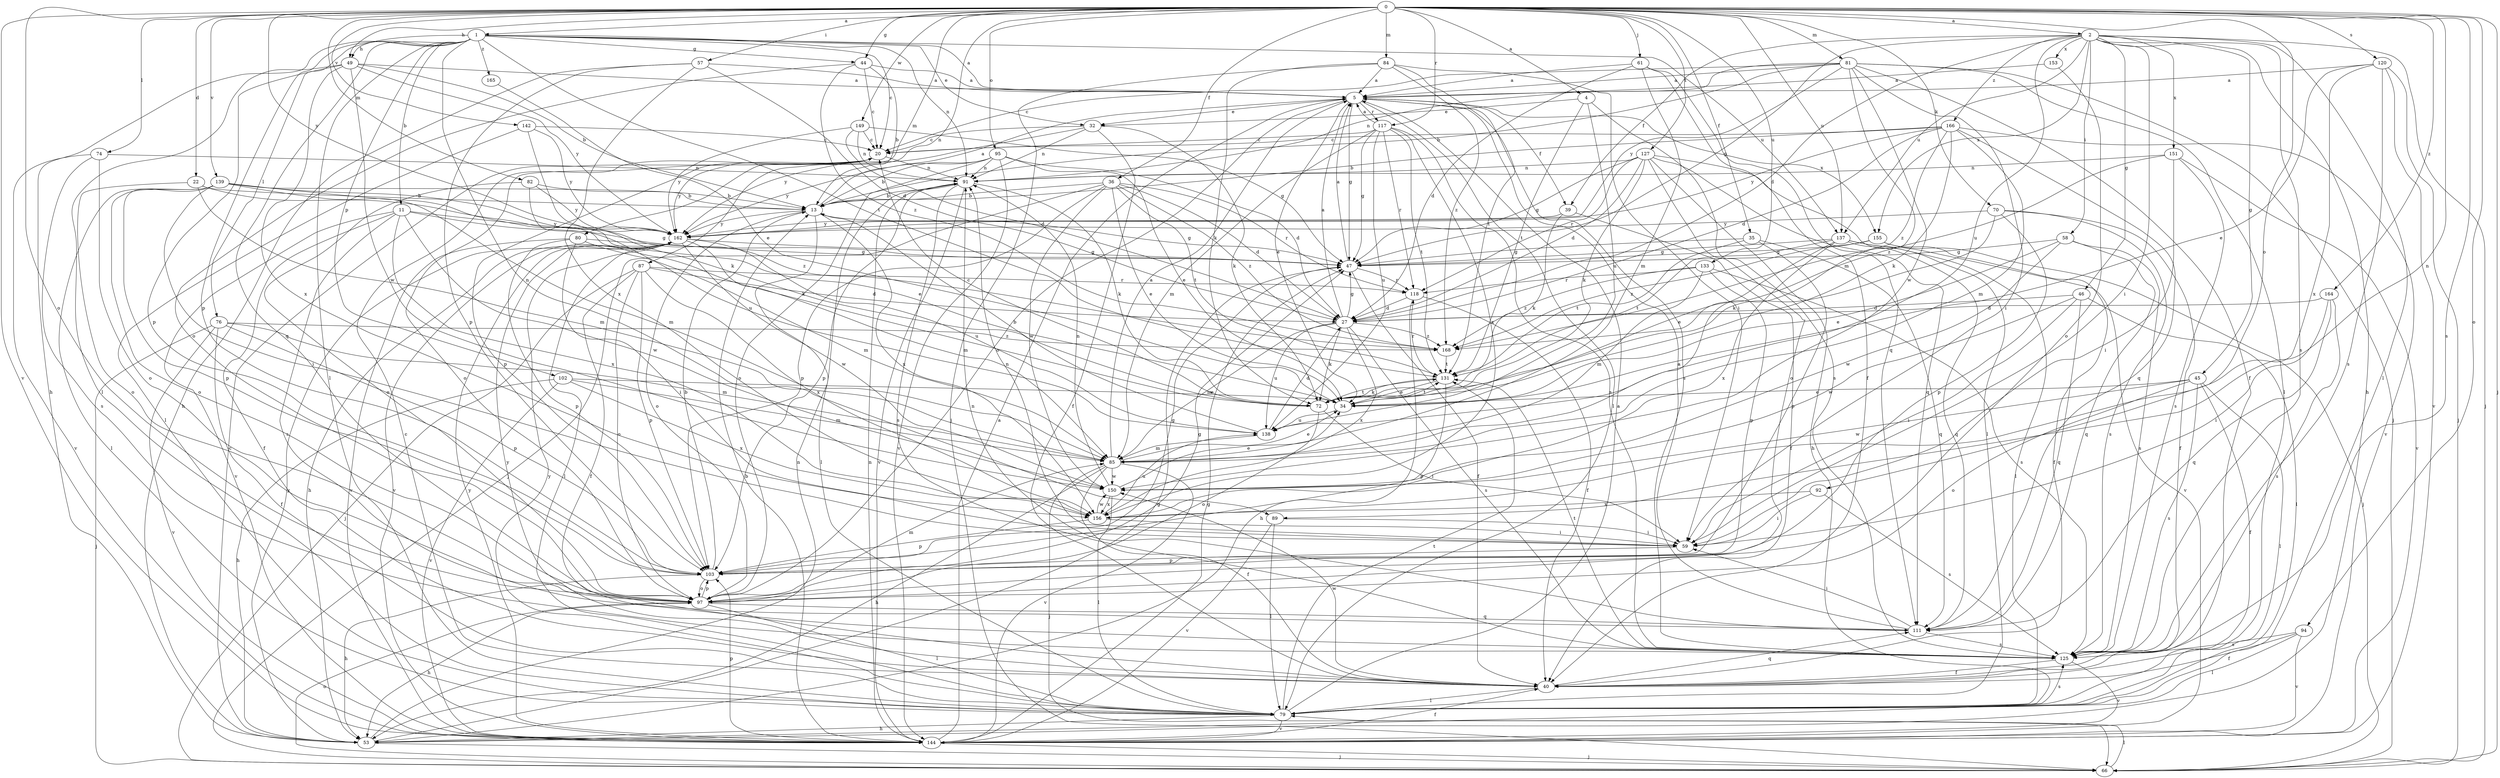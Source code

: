 strict digraph  {
0;
1;
2;
4;
5;
11;
13;
20;
22;
27;
32;
34;
35;
36;
39;
40;
44;
45;
46;
47;
49;
53;
57;
58;
59;
61;
66;
70;
72;
74;
76;
79;
80;
81;
82;
84;
85;
87;
89;
91;
92;
94;
95;
97;
102;
103;
111;
117;
118;
120;
125;
127;
131;
133;
137;
138;
139;
142;
144;
149;
150;
151;
153;
155;
156;
162;
164;
165;
166;
168;
0 -> 1  [label=a];
0 -> 2  [label=a];
0 -> 4  [label=a];
0 -> 22  [label=d];
0 -> 35  [label=f];
0 -> 36  [label=f];
0 -> 44  [label=g];
0 -> 49  [label=h];
0 -> 57  [label=i];
0 -> 61  [label=j];
0 -> 66  [label=j];
0 -> 70  [label=k];
0 -> 74  [label=l];
0 -> 80  [label=m];
0 -> 81  [label=m];
0 -> 82  [label=m];
0 -> 84  [label=m];
0 -> 87  [label=n];
0 -> 89  [label=n];
0 -> 92  [label=o];
0 -> 94  [label=o];
0 -> 95  [label=o];
0 -> 97  [label=o];
0 -> 117  [label=r];
0 -> 120  [label=s];
0 -> 125  [label=s];
0 -> 127  [label=t];
0 -> 133  [label=u];
0 -> 137  [label=u];
0 -> 139  [label=v];
0 -> 142  [label=v];
0 -> 144  [label=v];
0 -> 149  [label=w];
0 -> 162  [label=y];
0 -> 164  [label=z];
1 -> 5  [label=a];
1 -> 11  [label=b];
1 -> 20  [label=c];
1 -> 32  [label=e];
1 -> 44  [label=g];
1 -> 49  [label=h];
1 -> 53  [label=h];
1 -> 76  [label=l];
1 -> 79  [label=l];
1 -> 89  [label=n];
1 -> 91  [label=n];
1 -> 102  [label=p];
1 -> 103  [label=p];
1 -> 111  [label=q];
1 -> 131  [label=t];
1 -> 137  [label=u];
1 -> 165  [label=z];
2 -> 27  [label=d];
2 -> 39  [label=f];
2 -> 45  [label=g];
2 -> 46  [label=g];
2 -> 47  [label=g];
2 -> 53  [label=h];
2 -> 58  [label=i];
2 -> 59  [label=i];
2 -> 66  [label=j];
2 -> 79  [label=l];
2 -> 125  [label=s];
2 -> 137  [label=u];
2 -> 138  [label=u];
2 -> 151  [label=x];
2 -> 153  [label=x];
2 -> 155  [label=x];
2 -> 166  [label=z];
4 -> 32  [label=e];
4 -> 125  [label=s];
4 -> 131  [label=t];
4 -> 138  [label=u];
5 -> 32  [label=e];
5 -> 34  [label=e];
5 -> 39  [label=f];
5 -> 47  [label=g];
5 -> 79  [label=l];
5 -> 97  [label=o];
5 -> 117  [label=r];
5 -> 125  [label=s];
5 -> 155  [label=x];
11 -> 40  [label=f];
11 -> 47  [label=g];
11 -> 125  [label=s];
11 -> 144  [label=v];
11 -> 150  [label=w];
11 -> 156  [label=x];
11 -> 162  [label=y];
13 -> 5  [label=a];
13 -> 47  [label=g];
13 -> 79  [label=l];
13 -> 97  [label=o];
13 -> 156  [label=x];
13 -> 162  [label=y];
20 -> 91  [label=n];
20 -> 97  [label=o];
20 -> 103  [label=p];
20 -> 162  [label=y];
22 -> 13  [label=b];
22 -> 34  [label=e];
22 -> 85  [label=m];
22 -> 97  [label=o];
27 -> 5  [label=a];
27 -> 47  [label=g];
27 -> 72  [label=k];
27 -> 85  [label=m];
27 -> 125  [label=s];
27 -> 138  [label=u];
27 -> 156  [label=x];
27 -> 168  [label=z];
32 -> 20  [label=c];
32 -> 40  [label=f];
32 -> 72  [label=k];
32 -> 91  [label=n];
32 -> 162  [label=y];
34 -> 131  [label=t];
34 -> 138  [label=u];
35 -> 47  [label=g];
35 -> 103  [label=p];
35 -> 111  [label=q];
35 -> 131  [label=t];
36 -> 13  [label=b];
36 -> 27  [label=d];
36 -> 34  [label=e];
36 -> 66  [label=j];
36 -> 103  [label=p];
36 -> 118  [label=r];
36 -> 131  [label=t];
36 -> 150  [label=w];
36 -> 168  [label=z];
39 -> 40  [label=f];
39 -> 72  [label=k];
39 -> 162  [label=y];
40 -> 79  [label=l];
40 -> 111  [label=q];
40 -> 150  [label=w];
40 -> 162  [label=y];
44 -> 5  [label=a];
44 -> 13  [label=b];
44 -> 20  [label=c];
44 -> 97  [label=o];
44 -> 168  [label=z];
45 -> 34  [label=e];
45 -> 40  [label=f];
45 -> 79  [label=l];
45 -> 97  [label=o];
45 -> 125  [label=s];
45 -> 150  [label=w];
46 -> 27  [label=d];
46 -> 59  [label=i];
46 -> 79  [label=l];
46 -> 111  [label=q];
46 -> 150  [label=w];
47 -> 5  [label=a];
47 -> 40  [label=f];
47 -> 118  [label=r];
49 -> 5  [label=a];
49 -> 13  [label=b];
49 -> 79  [label=l];
49 -> 103  [label=p];
49 -> 150  [label=w];
49 -> 156  [label=x];
49 -> 162  [label=y];
53 -> 20  [label=c];
53 -> 47  [label=g];
53 -> 66  [label=j];
53 -> 91  [label=n];
53 -> 162  [label=y];
57 -> 5  [label=a];
57 -> 27  [label=d];
57 -> 53  [label=h];
57 -> 103  [label=p];
57 -> 156  [label=x];
58 -> 34  [label=e];
58 -> 47  [label=g];
58 -> 111  [label=q];
58 -> 125  [label=s];
58 -> 150  [label=w];
59 -> 91  [label=n];
59 -> 103  [label=p];
61 -> 5  [label=a];
61 -> 27  [label=d];
61 -> 40  [label=f];
61 -> 85  [label=m];
61 -> 111  [label=q];
66 -> 79  [label=l];
66 -> 97  [label=o];
70 -> 40  [label=f];
70 -> 72  [label=k];
70 -> 103  [label=p];
70 -> 125  [label=s];
70 -> 162  [label=y];
72 -> 20  [label=c];
72 -> 59  [label=i];
72 -> 97  [label=o];
72 -> 131  [label=t];
74 -> 91  [label=n];
74 -> 97  [label=o];
74 -> 125  [label=s];
74 -> 144  [label=v];
76 -> 40  [label=f];
76 -> 66  [label=j];
76 -> 85  [label=m];
76 -> 103  [label=p];
76 -> 144  [label=v];
76 -> 168  [label=z];
79 -> 5  [label=a];
79 -> 20  [label=c];
79 -> 53  [label=h];
79 -> 125  [label=s];
79 -> 131  [label=t];
79 -> 144  [label=v];
79 -> 162  [label=y];
80 -> 47  [label=g];
80 -> 59  [label=i];
80 -> 85  [label=m];
80 -> 103  [label=p];
80 -> 144  [label=v];
81 -> 5  [label=a];
81 -> 13  [label=b];
81 -> 20  [label=c];
81 -> 40  [label=f];
81 -> 59  [label=i];
81 -> 66  [label=j];
81 -> 79  [label=l];
81 -> 85  [label=m];
81 -> 91  [label=n];
81 -> 150  [label=w];
81 -> 162  [label=y];
82 -> 13  [label=b];
82 -> 97  [label=o];
82 -> 138  [label=u];
82 -> 162  [label=y];
84 -> 5  [label=a];
84 -> 59  [label=i];
84 -> 66  [label=j];
84 -> 72  [label=k];
84 -> 131  [label=t];
84 -> 168  [label=z];
85 -> 5  [label=a];
85 -> 34  [label=e];
85 -> 40  [label=f];
85 -> 53  [label=h];
85 -> 66  [label=j];
85 -> 144  [label=v];
85 -> 150  [label=w];
87 -> 27  [label=d];
87 -> 40  [label=f];
87 -> 66  [label=j];
87 -> 97  [label=o];
87 -> 103  [label=p];
87 -> 118  [label=r];
87 -> 156  [label=x];
89 -> 59  [label=i];
89 -> 79  [label=l];
89 -> 144  [label=v];
91 -> 13  [label=b];
91 -> 72  [label=k];
91 -> 103  [label=p];
91 -> 125  [label=s];
91 -> 144  [label=v];
92 -> 59  [label=i];
92 -> 125  [label=s];
92 -> 156  [label=x];
94 -> 40  [label=f];
94 -> 79  [label=l];
94 -> 125  [label=s];
94 -> 144  [label=v];
95 -> 13  [label=b];
95 -> 27  [label=d];
95 -> 34  [label=e];
95 -> 91  [label=n];
95 -> 97  [label=o];
95 -> 144  [label=v];
95 -> 162  [label=y];
97 -> 47  [label=g];
97 -> 53  [label=h];
97 -> 79  [label=l];
97 -> 85  [label=m];
97 -> 103  [label=p];
97 -> 111  [label=q];
102 -> 34  [label=e];
102 -> 53  [label=h];
102 -> 85  [label=m];
102 -> 144  [label=v];
102 -> 156  [label=x];
103 -> 13  [label=b];
103 -> 47  [label=g];
103 -> 53  [label=h];
103 -> 97  [label=o];
111 -> 5  [label=a];
111 -> 59  [label=i];
111 -> 91  [label=n];
111 -> 125  [label=s];
117 -> 5  [label=a];
117 -> 20  [label=c];
117 -> 47  [label=g];
117 -> 85  [label=m];
117 -> 118  [label=r];
117 -> 125  [label=s];
117 -> 131  [label=t];
117 -> 138  [label=u];
117 -> 156  [label=x];
118 -> 27  [label=d];
118 -> 40  [label=f];
118 -> 53  [label=h];
120 -> 5  [label=a];
120 -> 34  [label=e];
120 -> 66  [label=j];
120 -> 125  [label=s];
120 -> 144  [label=v];
120 -> 156  [label=x];
125 -> 40  [label=f];
125 -> 131  [label=t];
125 -> 144  [label=v];
127 -> 27  [label=d];
127 -> 47  [label=g];
127 -> 53  [label=h];
127 -> 72  [label=k];
127 -> 79  [label=l];
127 -> 91  [label=n];
127 -> 97  [label=o];
127 -> 111  [label=q];
127 -> 118  [label=r];
131 -> 34  [label=e];
131 -> 72  [label=k];
131 -> 103  [label=p];
131 -> 118  [label=r];
133 -> 85  [label=m];
133 -> 103  [label=p];
133 -> 118  [label=r];
133 -> 125  [label=s];
133 -> 168  [label=z];
137 -> 34  [label=e];
137 -> 47  [label=g];
137 -> 79  [label=l];
137 -> 111  [label=q];
137 -> 131  [label=t];
137 -> 144  [label=v];
137 -> 156  [label=x];
138 -> 13  [label=b];
138 -> 27  [label=d];
138 -> 85  [label=m];
139 -> 13  [label=b];
139 -> 59  [label=i];
139 -> 72  [label=k];
139 -> 79  [label=l];
139 -> 85  [label=m];
139 -> 97  [label=o];
139 -> 103  [label=p];
139 -> 168  [label=z];
142 -> 20  [label=c];
142 -> 72  [label=k];
142 -> 79  [label=l];
142 -> 162  [label=y];
144 -> 5  [label=a];
144 -> 13  [label=b];
144 -> 40  [label=f];
144 -> 47  [label=g];
144 -> 66  [label=j];
144 -> 91  [label=n];
144 -> 103  [label=p];
144 -> 162  [label=y];
149 -> 20  [label=c];
149 -> 27  [label=d];
149 -> 47  [label=g];
149 -> 91  [label=n];
149 -> 162  [label=y];
150 -> 34  [label=e];
150 -> 79  [label=l];
150 -> 91  [label=n];
150 -> 156  [label=x];
151 -> 59  [label=i];
151 -> 91  [label=n];
151 -> 125  [label=s];
151 -> 144  [label=v];
151 -> 168  [label=z];
153 -> 5  [label=a];
153 -> 97  [label=o];
155 -> 40  [label=f];
155 -> 47  [label=g];
155 -> 66  [label=j];
155 -> 168  [label=z];
156 -> 59  [label=i];
156 -> 103  [label=p];
156 -> 138  [label=u];
156 -> 150  [label=w];
162 -> 47  [label=g];
162 -> 53  [label=h];
162 -> 79  [label=l];
162 -> 85  [label=m];
162 -> 138  [label=u];
162 -> 144  [label=v];
162 -> 150  [label=w];
164 -> 27  [label=d];
164 -> 59  [label=i];
164 -> 111  [label=q];
164 -> 125  [label=s];
165 -> 34  [label=e];
166 -> 13  [label=b];
166 -> 20  [label=c];
166 -> 27  [label=d];
166 -> 72  [label=k];
166 -> 85  [label=m];
166 -> 111  [label=q];
166 -> 144  [label=v];
166 -> 162  [label=y];
166 -> 168  [label=z];
168 -> 131  [label=t];
}
